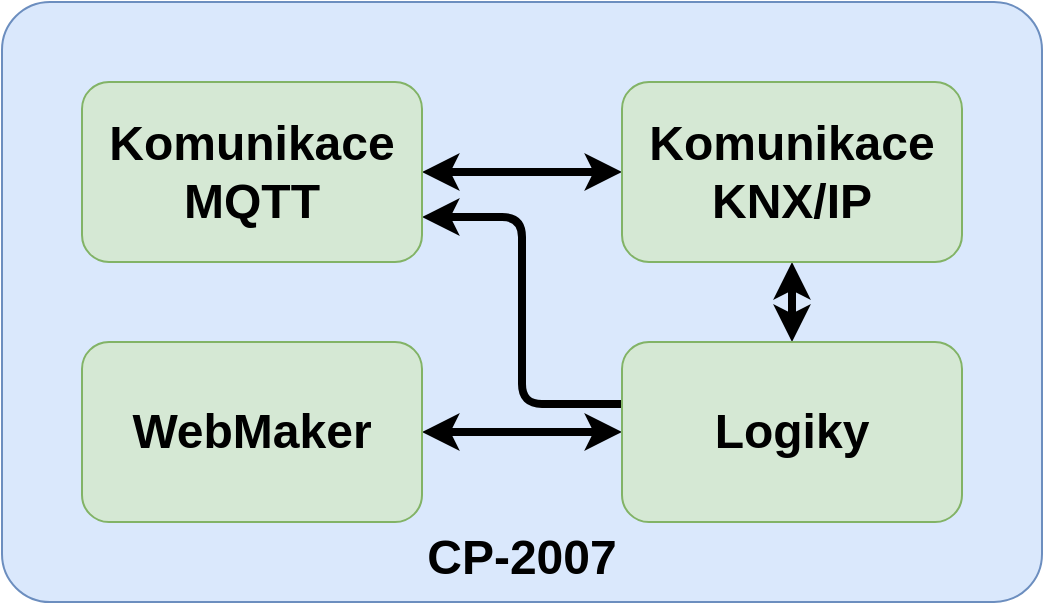 <mxfile>
    <diagram id="IF3X2oZulCslKQjpMtmI" name="Page-1">
        <mxGraphModel dx="1067" dy="730" grid="1" gridSize="10" guides="1" tooltips="1" connect="1" arrows="1" fold="1" page="1" pageScale="1" pageWidth="827" pageHeight="583" math="0" shadow="0">
            <root>
                <mxCell id="0"/>
                <mxCell id="1" parent="0"/>
                <mxCell id="52" value="" style="group" parent="1" vertex="1" connectable="0">
                    <mxGeometry width="520" height="300" as="geometry"/>
                </mxCell>
                <mxCell id="34" value="&lt;h1 style=&quot;margin-bottom: 0px; margin-top: 255px; margin-right: 0px;&quot;&gt;CP-2007&lt;/h1&gt;" style="rounded=1;whiteSpace=wrap;html=1;fillColor=#dae8fc;strokeColor=#6c8ebf;arcSize=8;" parent="52" vertex="1">
                    <mxGeometry width="520" height="300" as="geometry"/>
                </mxCell>
                <mxCell id="39" value="" style="edgeStyle=none;html=1;strokeWidth=4;startArrow=classic;startFill=1;entryX=1;entryY=0.5;entryDx=0;entryDy=0;exitX=0;exitY=0.5;exitDx=0;exitDy=0;" parent="52" source="35" target="38" edge="1">
                    <mxGeometry relative="1" as="geometry"/>
                </mxCell>
                <mxCell id="42" value="" style="edgeStyle=none;html=1;strokeWidth=4;startArrow=classic;startFill=1;exitX=0.5;exitY=1;exitDx=0;exitDy=0;entryX=0.5;entryY=0;entryDx=0;entryDy=0;" parent="52" source="36" target="35" edge="1">
                    <mxGeometry relative="1" as="geometry"/>
                </mxCell>
                <mxCell id="43" value="" style="edgeStyle=none;html=1;startArrow=classic;startFill=1;strokeWidth=4;exitX=0;exitY=0.5;exitDx=0;exitDy=0;entryX=1;entryY=0.5;entryDx=0;entryDy=0;" parent="52" source="36" target="37" edge="1">
                    <mxGeometry relative="1" as="geometry">
                        <mxPoint x="210" y="63" as="targetPoint"/>
                    </mxGeometry>
                </mxCell>
                <mxCell id="36" value="&lt;h1&gt;Komunikace KNX/IP&lt;/h1&gt;" style="rounded=1;whiteSpace=wrap;html=1;fillColor=#d5e8d4;strokeColor=#82b366;" parent="52" vertex="1">
                    <mxGeometry x="310" y="40" width="170" height="90" as="geometry"/>
                </mxCell>
                <mxCell id="44" value="" style="html=1;entryX=0;entryY=0.344;entryDx=0;entryDy=0;startArrow=classic;startFill=1;strokeWidth=4;endArrow=none;endFill=0;exitX=1;exitY=0.75;exitDx=0;exitDy=0;edgeStyle=orthogonalEdgeStyle;entryPerimeter=0;" parent="52" source="37" target="35" edge="1">
                    <mxGeometry relative="1" as="geometry"/>
                </mxCell>
                <mxCell id="37" value="&lt;h1&gt;Komunikace MQTT&lt;/h1&gt;" style="rounded=1;whiteSpace=wrap;html=1;fillColor=#d5e8d4;strokeColor=#82b366;" parent="52" vertex="1">
                    <mxGeometry x="40" y="40" width="170" height="90" as="geometry"/>
                </mxCell>
                <mxCell id="38" value="&lt;h1&gt;WebMaker&lt;/h1&gt;" style="rounded=1;whiteSpace=wrap;html=1;fillColor=#d5e8d4;strokeColor=#82b366;" parent="52" vertex="1">
                    <mxGeometry x="40" y="170" width="170" height="90" as="geometry"/>
                </mxCell>
                <mxCell id="35" value="&lt;h1&gt;Logiky&lt;/h1&gt;" style="rounded=1;whiteSpace=wrap;html=1;fillColor=#d5e8d4;strokeColor=#82b366;" parent="52" vertex="1">
                    <mxGeometry x="310" y="170" width="170" height="90" as="geometry"/>
                </mxCell>
            </root>
        </mxGraphModel>
    </diagram>
</mxfile>